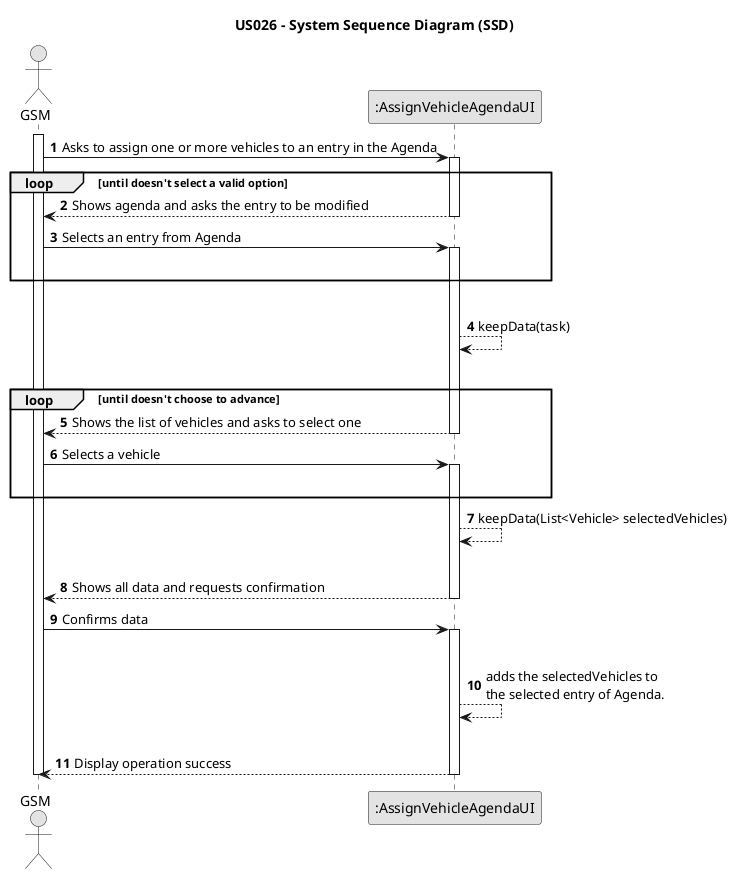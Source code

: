 @startuml
skinparam monochrome true
skinparam packageStyle rectangle
skinparam shadowing false

title US026 - System Sequence Diagram (SSD)

autonumber

actor "GSM" as GSM
participant ":AssignVehicleAgendaUI" as UI


activate GSM

    GSM -> UI : Asks to assign one or more vehicles to an entry in the Agenda



    activate UI

    loop until doesn't select a valid option

        UI --> GSM : Shows agenda and asks the entry to be modified

        deactivate UI

        GSM -> UI : Selects an entry from Agenda

        activate UI
        |||
        end loop
        |||
        UI --> UI : keepData(task)
        |||

        loop until doesn't choose to advance
        UI --> GSM : Shows the list of vehicles and asks to select one
            deactivate UI

    GSM -> UI : Selects a vehicle
    activate UI
        |||
        end

        UI --> UI : keepData(List<Vehicle> selectedVehicles)
        |||

        UI --> GSM : Shows all data and requests confirmation
    deactivate UI

    GSM -> UI: Confirms data

    activate UI
        |||
        UI --> UI : adds the selectedVehicles to\nthe selected entry of Agenda.
        |||
        UI --> GSM : Display operation success


    deactivate UI






deactivate GSM


@enduml